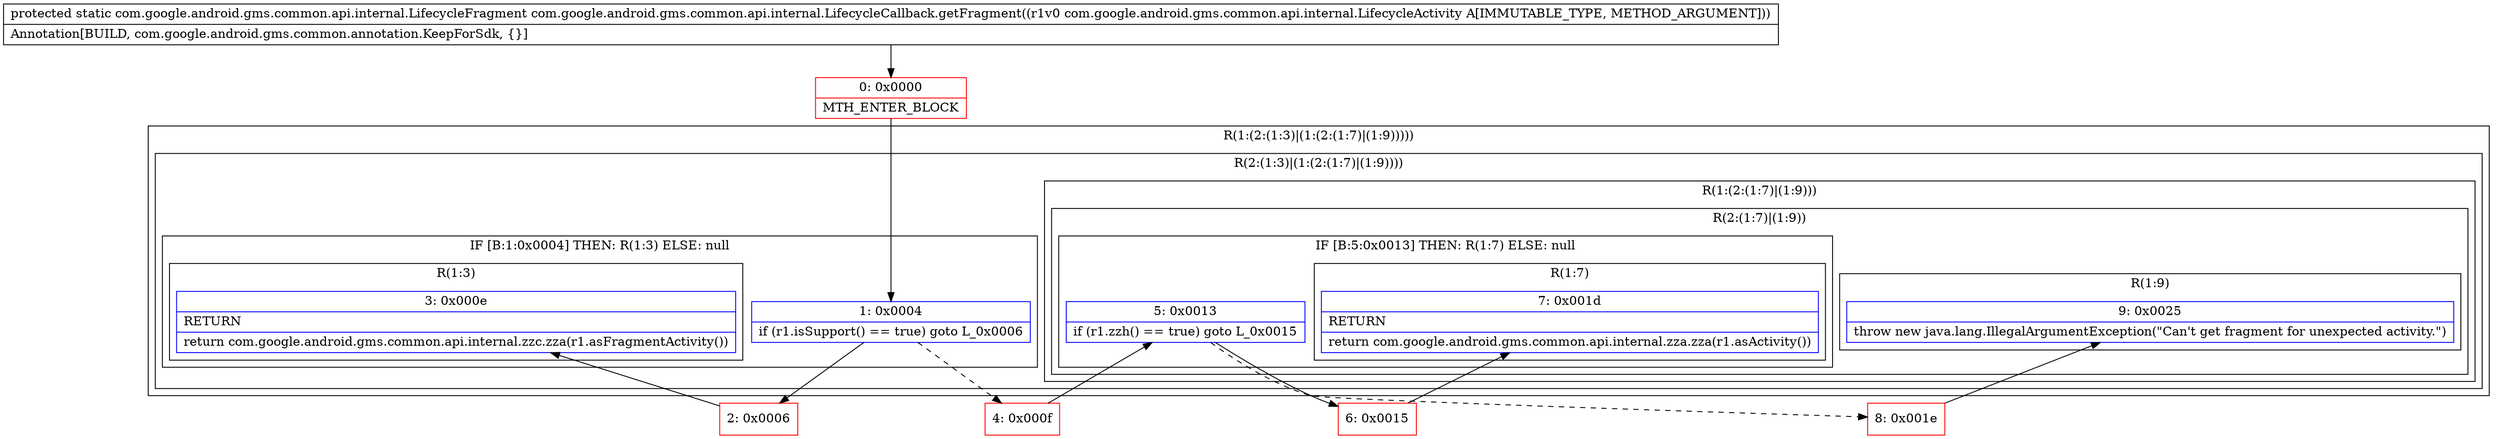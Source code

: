 digraph "CFG forcom.google.android.gms.common.api.internal.LifecycleCallback.getFragment(Lcom\/google\/android\/gms\/common\/api\/internal\/LifecycleActivity;)Lcom\/google\/android\/gms\/common\/api\/internal\/LifecycleFragment;" {
subgraph cluster_Region_1541088243 {
label = "R(1:(2:(1:3)|(1:(2:(1:7)|(1:9)))))";
node [shape=record,color=blue];
subgraph cluster_Region_376735718 {
label = "R(2:(1:3)|(1:(2:(1:7)|(1:9))))";
node [shape=record,color=blue];
subgraph cluster_IfRegion_456572530 {
label = "IF [B:1:0x0004] THEN: R(1:3) ELSE: null";
node [shape=record,color=blue];
Node_1 [shape=record,label="{1\:\ 0x0004|if (r1.isSupport() == true) goto L_0x0006\l}"];
subgraph cluster_Region_1296519206 {
label = "R(1:3)";
node [shape=record,color=blue];
Node_3 [shape=record,label="{3\:\ 0x000e|RETURN\l|return com.google.android.gms.common.api.internal.zzc.zza(r1.asFragmentActivity())\l}"];
}
}
subgraph cluster_Region_1325475526 {
label = "R(1:(2:(1:7)|(1:9)))";
node [shape=record,color=blue];
subgraph cluster_Region_2113454967 {
label = "R(2:(1:7)|(1:9))";
node [shape=record,color=blue];
subgraph cluster_IfRegion_1393764244 {
label = "IF [B:5:0x0013] THEN: R(1:7) ELSE: null";
node [shape=record,color=blue];
Node_5 [shape=record,label="{5\:\ 0x0013|if (r1.zzh() == true) goto L_0x0015\l}"];
subgraph cluster_Region_614632368 {
label = "R(1:7)";
node [shape=record,color=blue];
Node_7 [shape=record,label="{7\:\ 0x001d|RETURN\l|return com.google.android.gms.common.api.internal.zza.zza(r1.asActivity())\l}"];
}
}
subgraph cluster_Region_1649651444 {
label = "R(1:9)";
node [shape=record,color=blue];
Node_9 [shape=record,label="{9\:\ 0x0025|throw new java.lang.IllegalArgumentException(\"Can't get fragment for unexpected activity.\")\l}"];
}
}
}
}
}
Node_0 [shape=record,color=red,label="{0\:\ 0x0000|MTH_ENTER_BLOCK\l}"];
Node_2 [shape=record,color=red,label="{2\:\ 0x0006}"];
Node_4 [shape=record,color=red,label="{4\:\ 0x000f}"];
Node_6 [shape=record,color=red,label="{6\:\ 0x0015}"];
Node_8 [shape=record,color=red,label="{8\:\ 0x001e}"];
MethodNode[shape=record,label="{protected static com.google.android.gms.common.api.internal.LifecycleFragment com.google.android.gms.common.api.internal.LifecycleCallback.getFragment((r1v0 com.google.android.gms.common.api.internal.LifecycleActivity A[IMMUTABLE_TYPE, METHOD_ARGUMENT]))  | Annotation[BUILD, com.google.android.gms.common.annotation.KeepForSdk, \{\}]\l}"];
MethodNode -> Node_0;
Node_1 -> Node_2;
Node_1 -> Node_4[style=dashed];
Node_5 -> Node_6;
Node_5 -> Node_8[style=dashed];
Node_0 -> Node_1;
Node_2 -> Node_3;
Node_4 -> Node_5;
Node_6 -> Node_7;
Node_8 -> Node_9;
}

